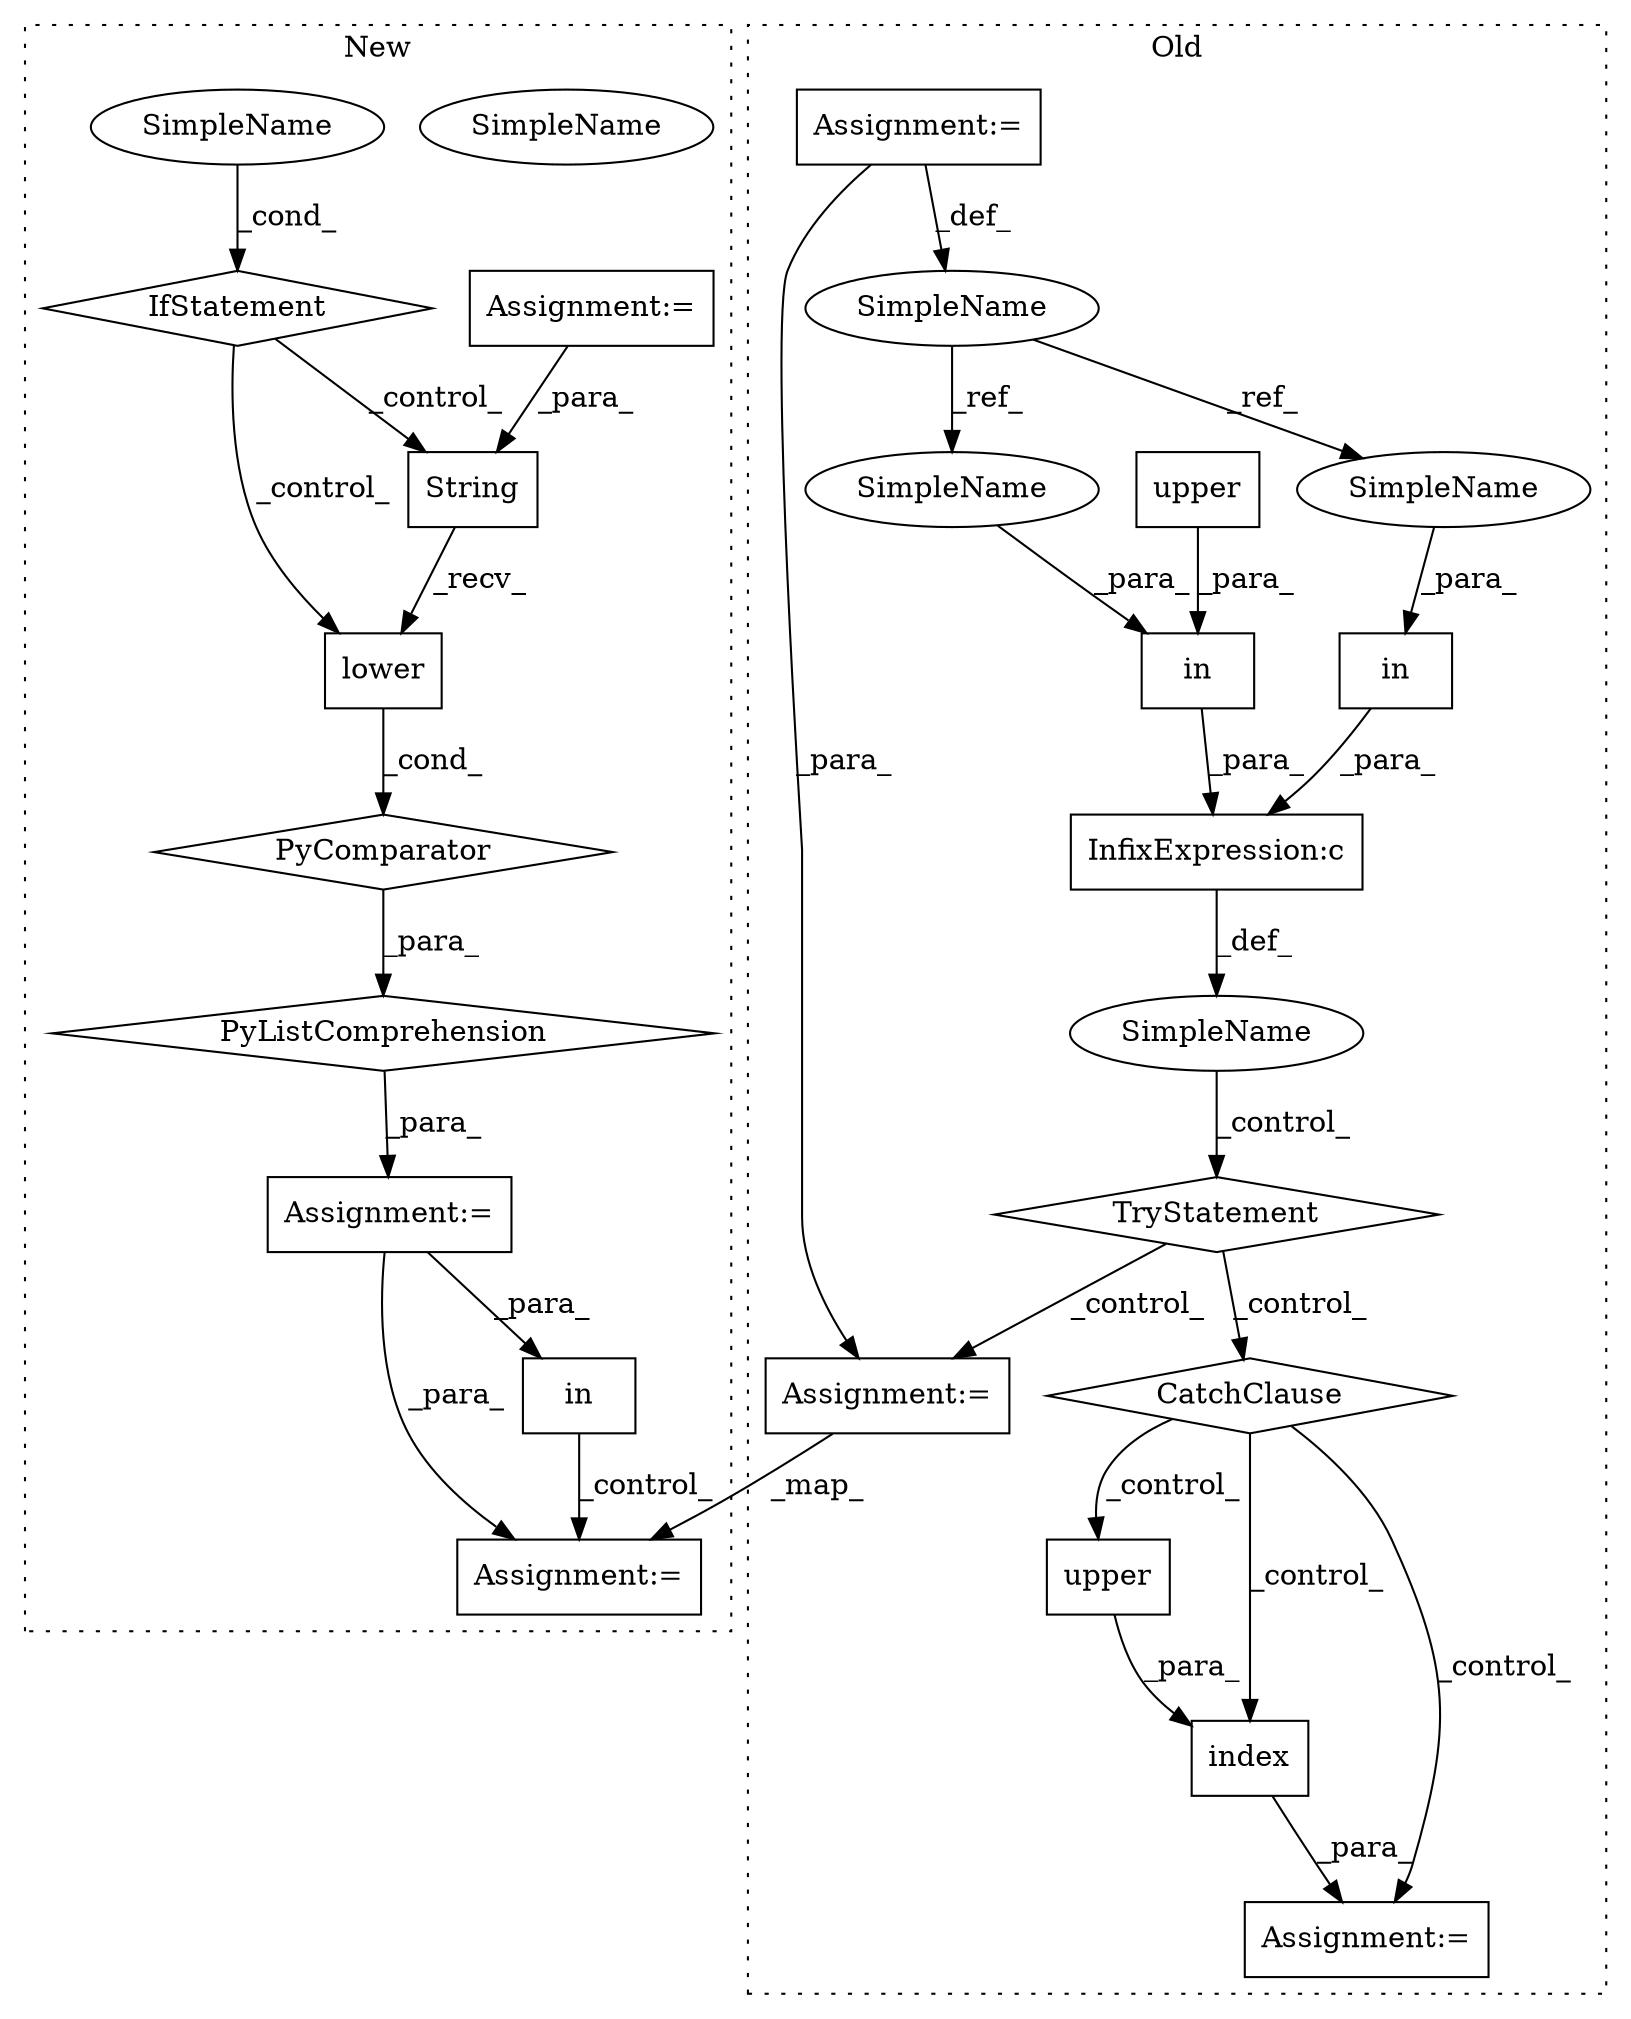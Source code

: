 digraph G {
subgraph cluster0 {
1 [label="upper" a="32" s="11461" l="7" shape="box"];
6 [label="in" a="105" s="11236" l="28" shape="box"];
7 [label="Assignment:=" a="7" s="11135" l="19" shape="box"];
8 [label="upper" a="32" s="11280" l="7" shape="box"];
9 [label="InfixExpression:c" a="27" s="11265" l="4" shape="box"];
10 [label="SimpleName" a="42" s="" l="" shape="ellipse"];
11 [label="index" a="32" s="11449,11468" l="6,1" shape="box"];
12 [label="in" a="105" s="11274" l="36" shape="box"];
14 [label="TryStatement" a="54" s="11321" l="4" shape="diamond"];
19 [label="SimpleName" a="42" s="11135" l="19" shape="ellipse"];
20 [label="CatchClause" a="12" s="11380,11415" l="13,2" shape="diamond"];
21 [label="Assignment:=" a="7" s="11428" l="1" shape="box"];
22 [label="Assignment:=" a="7" s="11336" l="1" shape="box"];
25 [label="SimpleName" a="42" s="11291" l="19" shape="ellipse"];
26 [label="SimpleName" a="42" s="11245" l="19" shape="ellipse"];
label = "Old";
style="dotted";
}
subgraph cluster1 {
2 [label="PyListComprehension" a="109" s="11222" l="118" shape="diamond"];
3 [label="Assignment:=" a="7" s="11297" l="35" shape="box"];
4 [label="PyComparator" a="113" s="11297" l="35" shape="diamond"];
5 [label="Assignment:=" a="7" s="11210" l="12" shape="box"];
13 [label="in" a="105" s="11366" l="34" shape="box"];
15 [label="lower" a="32" s="11232" l="7" shape="box"];
16 [label="SimpleName" a="42" s="11327" l="5" shape="ellipse"];
17 [label="String" a="32" s="11222,11230" l="7,1" shape="box"];
18 [label="IfStatement" a="25" s="11297" l="35" shape="diamond"];
23 [label="Assignment:=" a="7" s="11411" l="1" shape="box"];
24 [label="SimpleName" a="42" s="11327" l="5" shape="ellipse"];
label = "New";
style="dotted";
}
1 -> 11 [label="_para_"];
2 -> 5 [label="_para_"];
3 -> 17 [label="_para_"];
4 -> 2 [label="_para_"];
5 -> 13 [label="_para_"];
5 -> 23 [label="_para_"];
6 -> 9 [label="_para_"];
7 -> 19 [label="_def_"];
7 -> 22 [label="_para_"];
8 -> 12 [label="_para_"];
9 -> 10 [label="_def_"];
10 -> 14 [label="_control_"];
11 -> 21 [label="_para_"];
12 -> 9 [label="_para_"];
13 -> 23 [label="_control_"];
14 -> 20 [label="_control_"];
14 -> 22 [label="_control_"];
15 -> 4 [label="_cond_"];
17 -> 15 [label="_recv_"];
18 -> 17 [label="_control_"];
18 -> 15 [label="_control_"];
19 -> 26 [label="_ref_"];
19 -> 25 [label="_ref_"];
20 -> 11 [label="_control_"];
20 -> 1 [label="_control_"];
20 -> 21 [label="_control_"];
22 -> 23 [label="_map_"];
24 -> 18 [label="_cond_"];
25 -> 12 [label="_para_"];
26 -> 6 [label="_para_"];
}